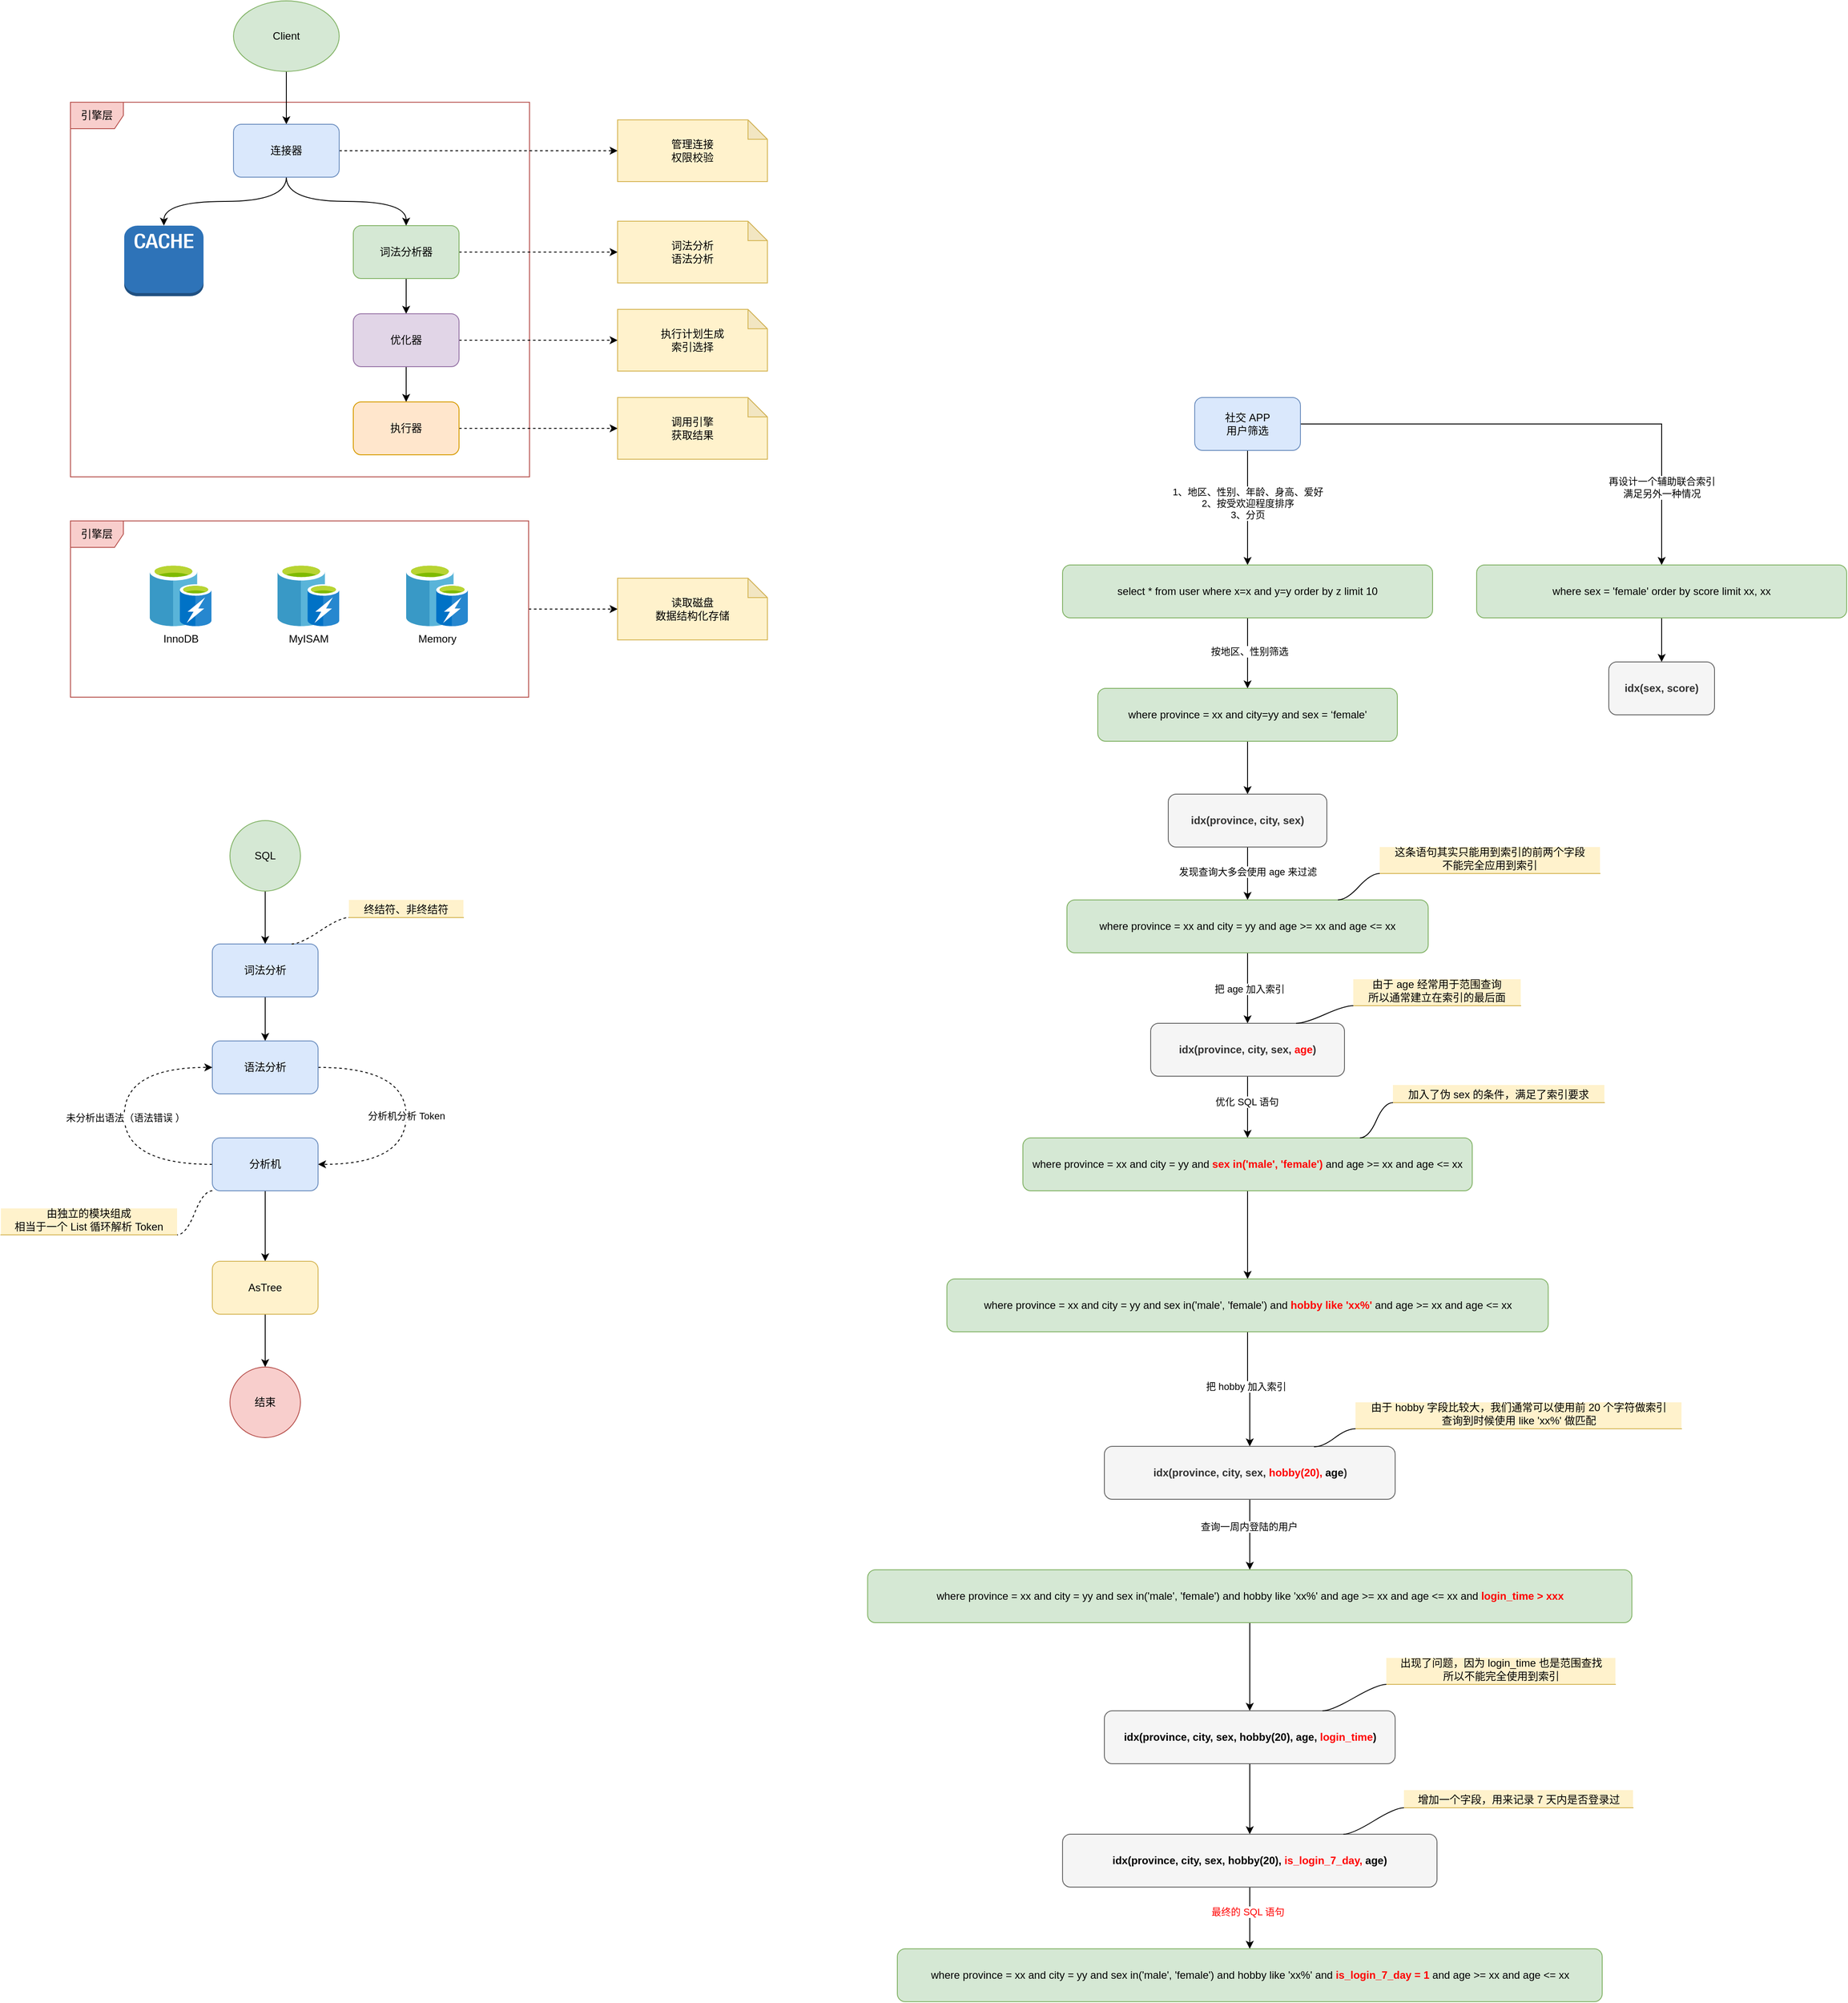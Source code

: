 <mxfile version="18.0.6" type="github">
  <diagram id="MTFICx_JF3s-7LjDrI5j" name="Page-1">
    <mxGraphModel dx="1318" dy="820" grid="1" gridSize="10" guides="1" tooltips="1" connect="1" arrows="1" fold="1" page="1" pageScale="1" pageWidth="827" pageHeight="1169" math="0" shadow="0">
      <root>
        <mxCell id="0" />
        <mxCell id="1" parent="0" />
        <mxCell id="ztKS8xKdU01Fj72BsQWo-20" value="引擎层" style="shape=umlFrame;whiteSpace=wrap;html=1;fillColor=#f8cecc;strokeColor=#b85450;swimlaneFillColor=default;" parent="1" vertex="1">
          <mxGeometry x="169" y="185" width="521" height="425" as="geometry" />
        </mxCell>
        <mxCell id="ztKS8xKdU01Fj72BsQWo-30" value="" style="edgeStyle=orthogonalEdgeStyle;curved=1;rounded=0;orthogonalLoop=1;jettySize=auto;html=1;dashed=1;" parent="1" source="ztKS8xKdU01Fj72BsQWo-19" target="ztKS8xKdU01Fj72BsQWo-29" edge="1">
          <mxGeometry relative="1" as="geometry" />
        </mxCell>
        <mxCell id="ztKS8xKdU01Fj72BsQWo-19" value="引擎层" style="shape=umlFrame;whiteSpace=wrap;html=1;fillColor=#f8cecc;strokeColor=#b85450;swimlaneFillColor=default;" parent="1" vertex="1">
          <mxGeometry x="169" y="660" width="520" height="200" as="geometry" />
        </mxCell>
        <mxCell id="ztKS8xKdU01Fj72BsQWo-11" style="edgeStyle=orthogonalEdgeStyle;curved=1;rounded=0;orthogonalLoop=1;jettySize=auto;html=1;exitX=0.5;exitY=1;exitDx=0;exitDy=0;entryX=0.5;entryY=0;entryDx=0;entryDy=0;" parent="1" source="ztKS8xKdU01Fj72BsQWo-1" target="ztKS8xKdU01Fj72BsQWo-10" edge="1">
          <mxGeometry relative="1" as="geometry" />
        </mxCell>
        <mxCell id="ztKS8xKdU01Fj72BsQWo-1" value="Client" style="ellipse;whiteSpace=wrap;html=1;fillColor=#d5e8d4;strokeColor=#82b366;" parent="1" vertex="1">
          <mxGeometry x="354" y="70" width="120" height="80" as="geometry" />
        </mxCell>
        <mxCell id="ztKS8xKdU01Fj72BsQWo-2" value="" style="outlineConnect=0;dashed=0;verticalLabelPosition=bottom;verticalAlign=top;align=center;html=1;shape=mxgraph.aws3.cache_node;fillColor=#2E73B8;gradientColor=none;" parent="1" vertex="1">
          <mxGeometry x="230" y="325" width="90" height="80" as="geometry" />
        </mxCell>
        <mxCell id="ztKS8xKdU01Fj72BsQWo-8" style="edgeStyle=orthogonalEdgeStyle;curved=1;rounded=0;orthogonalLoop=1;jettySize=auto;html=1;exitX=0.5;exitY=1;exitDx=0;exitDy=0;" parent="1" source="ztKS8xKdU01Fj72BsQWo-4" target="ztKS8xKdU01Fj72BsQWo-5" edge="1">
          <mxGeometry relative="1" as="geometry" />
        </mxCell>
        <mxCell id="ztKS8xKdU01Fj72BsQWo-24" style="edgeStyle=orthogonalEdgeStyle;curved=1;rounded=0;orthogonalLoop=1;jettySize=auto;html=1;exitX=1;exitY=0.5;exitDx=0;exitDy=0;dashed=1;" parent="1" source="ztKS8xKdU01Fj72BsQWo-4" target="ztKS8xKdU01Fj72BsQWo-23" edge="1">
          <mxGeometry relative="1" as="geometry" />
        </mxCell>
        <mxCell id="ztKS8xKdU01Fj72BsQWo-4" value="词法分析器" style="rounded=1;whiteSpace=wrap;html=1;fillColor=#d5e8d4;strokeColor=#82b366;" parent="1" vertex="1">
          <mxGeometry x="490" y="325" width="120" height="60" as="geometry" />
        </mxCell>
        <mxCell id="ztKS8xKdU01Fj72BsQWo-9" style="edgeStyle=orthogonalEdgeStyle;curved=1;rounded=0;orthogonalLoop=1;jettySize=auto;html=1;exitX=0.5;exitY=1;exitDx=0;exitDy=0;" parent="1" source="ztKS8xKdU01Fj72BsQWo-5" target="ztKS8xKdU01Fj72BsQWo-6" edge="1">
          <mxGeometry relative="1" as="geometry" />
        </mxCell>
        <mxCell id="ztKS8xKdU01Fj72BsQWo-26" style="edgeStyle=orthogonalEdgeStyle;curved=1;rounded=0;orthogonalLoop=1;jettySize=auto;html=1;exitX=1;exitY=0.5;exitDx=0;exitDy=0;dashed=1;" parent="1" source="ztKS8xKdU01Fj72BsQWo-5" target="ztKS8xKdU01Fj72BsQWo-25" edge="1">
          <mxGeometry relative="1" as="geometry" />
        </mxCell>
        <mxCell id="ztKS8xKdU01Fj72BsQWo-5" value="优化器" style="rounded=1;whiteSpace=wrap;html=1;fillColor=#e1d5e7;strokeColor=#9673a6;" parent="1" vertex="1">
          <mxGeometry x="490" y="425" width="120" height="60" as="geometry" />
        </mxCell>
        <mxCell id="ztKS8xKdU01Fj72BsQWo-28" style="edgeStyle=orthogonalEdgeStyle;curved=1;rounded=0;orthogonalLoop=1;jettySize=auto;html=1;exitX=1;exitY=0.5;exitDx=0;exitDy=0;entryX=0;entryY=0.5;entryDx=0;entryDy=0;entryPerimeter=0;dashed=1;" parent="1" source="ztKS8xKdU01Fj72BsQWo-6" target="ztKS8xKdU01Fj72BsQWo-27" edge="1">
          <mxGeometry relative="1" as="geometry" />
        </mxCell>
        <mxCell id="ztKS8xKdU01Fj72BsQWo-6" value="执行器" style="rounded=1;whiteSpace=wrap;html=1;fillColor=#ffe6cc;strokeColor=#d79b00;" parent="1" vertex="1">
          <mxGeometry x="490" y="525" width="120" height="60" as="geometry" />
        </mxCell>
        <mxCell id="ztKS8xKdU01Fj72BsQWo-12" style="edgeStyle=orthogonalEdgeStyle;curved=1;rounded=0;orthogonalLoop=1;jettySize=auto;html=1;exitX=0.5;exitY=1;exitDx=0;exitDy=0;" parent="1" source="ztKS8xKdU01Fj72BsQWo-10" target="ztKS8xKdU01Fj72BsQWo-2" edge="1">
          <mxGeometry relative="1" as="geometry" />
        </mxCell>
        <mxCell id="ztKS8xKdU01Fj72BsQWo-13" style="edgeStyle=orthogonalEdgeStyle;curved=1;rounded=0;orthogonalLoop=1;jettySize=auto;html=1;exitX=0.5;exitY=1;exitDx=0;exitDy=0;" parent="1" source="ztKS8xKdU01Fj72BsQWo-10" target="ztKS8xKdU01Fj72BsQWo-4" edge="1">
          <mxGeometry relative="1" as="geometry" />
        </mxCell>
        <mxCell id="ztKS8xKdU01Fj72BsQWo-22" style="edgeStyle=orthogonalEdgeStyle;curved=1;rounded=0;orthogonalLoop=1;jettySize=auto;html=1;exitX=1;exitY=0.5;exitDx=0;exitDy=0;entryX=0;entryY=0.5;entryDx=0;entryDy=0;entryPerimeter=0;dashed=1;" parent="1" source="ztKS8xKdU01Fj72BsQWo-10" target="ztKS8xKdU01Fj72BsQWo-21" edge="1">
          <mxGeometry relative="1" as="geometry" />
        </mxCell>
        <mxCell id="ztKS8xKdU01Fj72BsQWo-10" value="连接器" style="rounded=1;whiteSpace=wrap;html=1;fillColor=#dae8fc;strokeColor=#6c8ebf;" parent="1" vertex="1">
          <mxGeometry x="354" y="210" width="120" height="60" as="geometry" />
        </mxCell>
        <mxCell id="ztKS8xKdU01Fj72BsQWo-14" value="InnoDB" style="sketch=0;aspect=fixed;html=1;points=[];align=center;image;fontSize=12;image=img/lib/mscae/Cache_including_Redis.svg;" parent="1" vertex="1">
          <mxGeometry x="259" y="710" width="70" height="70" as="geometry" />
        </mxCell>
        <mxCell id="ztKS8xKdU01Fj72BsQWo-15" value="MyISAM" style="sketch=0;aspect=fixed;html=1;points=[];align=center;image;fontSize=12;image=img/lib/mscae/Cache_including_Redis.svg;" parent="1" vertex="1">
          <mxGeometry x="404" y="710" width="70" height="70" as="geometry" />
        </mxCell>
        <mxCell id="ztKS8xKdU01Fj72BsQWo-18" value="Memory" style="sketch=0;aspect=fixed;html=1;points=[];align=center;image;fontSize=12;image=img/lib/mscae/Cache_including_Redis.svg;" parent="1" vertex="1">
          <mxGeometry x="550" y="710" width="70" height="70" as="geometry" />
        </mxCell>
        <mxCell id="ztKS8xKdU01Fj72BsQWo-21" value="管理连接&lt;br&gt;权限校验" style="shape=note;whiteSpace=wrap;html=1;backgroundOutline=1;darkOpacity=0.05;fillColor=#fff2cc;strokeColor=#d6b656;size=22;" parent="1" vertex="1">
          <mxGeometry x="790" y="205" width="170" height="70" as="geometry" />
        </mxCell>
        <mxCell id="ztKS8xKdU01Fj72BsQWo-23" value="词法分析&lt;br&gt;语法分析" style="shape=note;whiteSpace=wrap;html=1;backgroundOutline=1;darkOpacity=0.05;fillColor=#fff2cc;strokeColor=#d6b656;size=22;" parent="1" vertex="1">
          <mxGeometry x="790" y="320" width="170" height="70" as="geometry" />
        </mxCell>
        <mxCell id="ztKS8xKdU01Fj72BsQWo-25" value="执行计划生成&lt;br&gt;索引选择" style="shape=note;whiteSpace=wrap;html=1;backgroundOutline=1;darkOpacity=0.05;fillColor=#fff2cc;strokeColor=#d6b656;size=22;" parent="1" vertex="1">
          <mxGeometry x="790" y="420" width="170" height="70" as="geometry" />
        </mxCell>
        <mxCell id="ztKS8xKdU01Fj72BsQWo-27" value="调用引擎&lt;br&gt;获取结果" style="shape=note;whiteSpace=wrap;html=1;backgroundOutline=1;darkOpacity=0.05;fillColor=#fff2cc;strokeColor=#d6b656;size=22;" parent="1" vertex="1">
          <mxGeometry x="790" y="520" width="170" height="70" as="geometry" />
        </mxCell>
        <mxCell id="ztKS8xKdU01Fj72BsQWo-29" value="读取磁盘&lt;br&gt;数据结构化存储" style="shape=note;whiteSpace=wrap;html=1;backgroundOutline=1;darkOpacity=0.05;fillColor=#fff2cc;strokeColor=#d6b656;size=22;" parent="1" vertex="1">
          <mxGeometry x="790" y="725" width="170" height="70" as="geometry" />
        </mxCell>
        <mxCell id="ztKS8xKdU01Fj72BsQWo-33" style="edgeStyle=orthogonalEdgeStyle;curved=1;rounded=0;orthogonalLoop=1;jettySize=auto;html=1;exitX=0.5;exitY=1;exitDx=0;exitDy=0;entryX=0.5;entryY=0;entryDx=0;entryDy=0;" parent="1" source="ztKS8xKdU01Fj72BsQWo-31" target="ztKS8xKdU01Fj72BsQWo-32" edge="1">
          <mxGeometry relative="1" as="geometry" />
        </mxCell>
        <mxCell id="ztKS8xKdU01Fj72BsQWo-31" value="SQL" style="ellipse;whiteSpace=wrap;html=1;aspect=fixed;fillColor=#d5e8d4;strokeColor=#82b366;" parent="1" vertex="1">
          <mxGeometry x="350" y="1000" width="80" height="80" as="geometry" />
        </mxCell>
        <mxCell id="ztKS8xKdU01Fj72BsQWo-35" value="" style="edgeStyle=orthogonalEdgeStyle;curved=1;rounded=0;orthogonalLoop=1;jettySize=auto;html=1;" parent="1" source="ztKS8xKdU01Fj72BsQWo-32" target="ztKS8xKdU01Fj72BsQWo-34" edge="1">
          <mxGeometry relative="1" as="geometry" />
        </mxCell>
        <mxCell id="ztKS8xKdU01Fj72BsQWo-32" value="词法分析" style="rounded=1;whiteSpace=wrap;html=1;fillColor=#dae8fc;strokeColor=#6c8ebf;" parent="1" vertex="1">
          <mxGeometry x="330" y="1140" width="120" height="60" as="geometry" />
        </mxCell>
        <mxCell id="ztKS8xKdU01Fj72BsQWo-42" style="edgeStyle=orthogonalEdgeStyle;curved=1;rounded=0;orthogonalLoop=1;jettySize=auto;html=1;exitX=1;exitY=0.5;exitDx=0;exitDy=0;entryX=1;entryY=0.5;entryDx=0;entryDy=0;dashed=1;" parent="1" source="ztKS8xKdU01Fj72BsQWo-34" target="ztKS8xKdU01Fj72BsQWo-36" edge="1">
          <mxGeometry relative="1" as="geometry">
            <Array as="points">
              <mxPoint x="550" y="1280" />
              <mxPoint x="550" y="1390" />
            </Array>
          </mxGeometry>
        </mxCell>
        <mxCell id="ztKS8xKdU01Fj72BsQWo-43" value="分析机分析 Token" style="edgeLabel;html=1;align=center;verticalAlign=middle;resizable=0;points=[];" parent="ztKS8xKdU01Fj72BsQWo-42" vertex="1" connectable="0">
          <mxGeometry x="-0.009" relative="1" as="geometry">
            <mxPoint y="1" as="offset" />
          </mxGeometry>
        </mxCell>
        <mxCell id="ztKS8xKdU01Fj72BsQWo-34" value="语法分析" style="whiteSpace=wrap;html=1;rounded=1;fillColor=#dae8fc;strokeColor=#6c8ebf;" parent="1" vertex="1">
          <mxGeometry x="330" y="1250" width="120" height="60" as="geometry" />
        </mxCell>
        <mxCell id="ztKS8xKdU01Fj72BsQWo-39" value="" style="edgeStyle=orthogonalEdgeStyle;curved=1;rounded=0;orthogonalLoop=1;jettySize=auto;html=1;" parent="1" source="ztKS8xKdU01Fj72BsQWo-36" target="ztKS8xKdU01Fj72BsQWo-38" edge="1">
          <mxGeometry relative="1" as="geometry" />
        </mxCell>
        <mxCell id="ztKS8xKdU01Fj72BsQWo-44" style="edgeStyle=orthogonalEdgeStyle;curved=1;rounded=0;orthogonalLoop=1;jettySize=auto;html=1;exitX=0;exitY=0.5;exitDx=0;exitDy=0;entryX=0;entryY=0.5;entryDx=0;entryDy=0;dashed=1;" parent="1" source="ztKS8xKdU01Fj72BsQWo-36" target="ztKS8xKdU01Fj72BsQWo-34" edge="1">
          <mxGeometry relative="1" as="geometry">
            <Array as="points">
              <mxPoint x="230" y="1390" />
              <mxPoint x="230" y="1280" />
            </Array>
          </mxGeometry>
        </mxCell>
        <mxCell id="ztKS8xKdU01Fj72BsQWo-45" value="未分析出语法（语法错误 ）" style="edgeLabel;html=1;align=center;verticalAlign=middle;resizable=0;points=[];" parent="ztKS8xKdU01Fj72BsQWo-44" vertex="1" connectable="0">
          <mxGeometry x="-0.003" y="-1" relative="1" as="geometry">
            <mxPoint y="1" as="offset" />
          </mxGeometry>
        </mxCell>
        <mxCell id="ztKS8xKdU01Fj72BsQWo-36" value="分析机" style="whiteSpace=wrap;html=1;rounded=1;fillColor=#dae8fc;strokeColor=#6c8ebf;" parent="1" vertex="1">
          <mxGeometry x="330" y="1360" width="120" height="60" as="geometry" />
        </mxCell>
        <mxCell id="ztKS8xKdU01Fj72BsQWo-41" style="edgeStyle=orthogonalEdgeStyle;curved=1;rounded=0;orthogonalLoop=1;jettySize=auto;html=1;exitX=0.5;exitY=1;exitDx=0;exitDy=0;" parent="1" source="ztKS8xKdU01Fj72BsQWo-38" target="ztKS8xKdU01Fj72BsQWo-40" edge="1">
          <mxGeometry relative="1" as="geometry" />
        </mxCell>
        <mxCell id="ztKS8xKdU01Fj72BsQWo-38" value="AsTree" style="whiteSpace=wrap;html=1;rounded=1;fillColor=#fff2cc;strokeColor=#d6b656;" parent="1" vertex="1">
          <mxGeometry x="330" y="1500" width="120" height="60" as="geometry" />
        </mxCell>
        <mxCell id="ztKS8xKdU01Fj72BsQWo-40" value="结束" style="ellipse;whiteSpace=wrap;html=1;aspect=fixed;fillColor=#f8cecc;strokeColor=#b85450;" parent="1" vertex="1">
          <mxGeometry x="350" y="1620" width="80" height="80" as="geometry" />
        </mxCell>
        <mxCell id="ztKS8xKdU01Fj72BsQWo-46" value="终结符、非终结符" style="whiteSpace=wrap;html=1;shape=partialRectangle;top=0;left=0;bottom=1;right=0;points=[[0,1],[1,1]];fillColor=#fff2cc;align=center;verticalAlign=bottom;routingCenterY=0.5;snapToPoint=1;recursiveResize=0;autosize=1;treeFolding=1;treeMoving=1;newEdgeStyle={&quot;edgeStyle&quot;:&quot;entityRelationEdgeStyle&quot;,&quot;startArrow&quot;:&quot;none&quot;,&quot;endArrow&quot;:&quot;none&quot;,&quot;segment&quot;:10,&quot;curved&quot;:1};strokeColor=#d6b656;" parent="1" vertex="1">
          <mxGeometry x="485" y="1090" width="130" height="20" as="geometry" />
        </mxCell>
        <mxCell id="ztKS8xKdU01Fj72BsQWo-47" value="" style="edgeStyle=entityRelationEdgeStyle;startArrow=none;endArrow=none;segment=10;curved=1;rounded=0;fontColor=#000000;dashed=1;exitX=0.75;exitY=0;exitDx=0;exitDy=0;" parent="1" source="ztKS8xKdU01Fj72BsQWo-32" target="ztKS8xKdU01Fj72BsQWo-46" edge="1">
          <mxGeometry relative="1" as="geometry">
            <mxPoint x="540" y="1180" as="sourcePoint" />
          </mxGeometry>
        </mxCell>
        <mxCell id="ztKS8xKdU01Fj72BsQWo-48" value="由独立的模块组成&lt;br&gt;相当于一个 List 循环解析 Token" style="whiteSpace=wrap;html=1;shape=partialRectangle;top=0;left=0;bottom=1;right=0;points=[[0,1],[1,1]];fillColor=#fff2cc;align=center;verticalAlign=bottom;routingCenterY=0.5;snapToPoint=1;recursiveResize=0;autosize=1;treeFolding=1;treeMoving=1;newEdgeStyle={&quot;edgeStyle&quot;:&quot;entityRelationEdgeStyle&quot;,&quot;startArrow&quot;:&quot;none&quot;,&quot;endArrow&quot;:&quot;none&quot;,&quot;segment&quot;:10,&quot;curved&quot;:1};strokeColor=#d6b656;" parent="1" vertex="1">
          <mxGeometry x="90" y="1440" width="200" height="30" as="geometry" />
        </mxCell>
        <mxCell id="ztKS8xKdU01Fj72BsQWo-49" value="" style="edgeStyle=entityRelationEdgeStyle;startArrow=none;endArrow=none;segment=10;curved=1;rounded=0;fontColor=#000000;dashed=1;exitX=0;exitY=1;exitDx=0;exitDy=0;" parent="1" source="ztKS8xKdU01Fj72BsQWo-36" target="ztKS8xKdU01Fj72BsQWo-48" edge="1">
          <mxGeometry relative="1" as="geometry">
            <mxPoint x="110" y="1470" as="sourcePoint" />
          </mxGeometry>
        </mxCell>
        <mxCell id="zfDDjMkD-GZpdLnreVfR-3" value="" style="edgeStyle=orthogonalEdgeStyle;rounded=0;orthogonalLoop=1;jettySize=auto;html=1;" edge="1" parent="1" source="zfDDjMkD-GZpdLnreVfR-1" target="zfDDjMkD-GZpdLnreVfR-2">
          <mxGeometry relative="1" as="geometry" />
        </mxCell>
        <mxCell id="zfDDjMkD-GZpdLnreVfR-4" value="1、地区、性别、年龄、身高、爱好&lt;br&gt;2、按受欢迎程度排序&lt;br&gt;3、分页" style="edgeLabel;html=1;align=center;verticalAlign=middle;resizable=0;points=[];" vertex="1" connectable="0" parent="zfDDjMkD-GZpdLnreVfR-3">
          <mxGeometry x="-0.377" y="1" relative="1" as="geometry">
            <mxPoint x="-1" y="19" as="offset" />
          </mxGeometry>
        </mxCell>
        <mxCell id="zfDDjMkD-GZpdLnreVfR-9" style="edgeStyle=orthogonalEdgeStyle;rounded=0;orthogonalLoop=1;jettySize=auto;html=1;exitX=1;exitY=0.5;exitDx=0;exitDy=0;entryX=0.5;entryY=0;entryDx=0;entryDy=0;" edge="1" parent="1" source="zfDDjMkD-GZpdLnreVfR-1" target="zfDDjMkD-GZpdLnreVfR-8">
          <mxGeometry relative="1" as="geometry" />
        </mxCell>
        <mxCell id="zfDDjMkD-GZpdLnreVfR-10" value="再设计一个辅助联合索引&lt;br&gt;满足另外一种情况" style="edgeLabel;html=1;align=center;verticalAlign=middle;resizable=0;points=[];" vertex="1" connectable="0" parent="zfDDjMkD-GZpdLnreVfR-9">
          <mxGeometry x="0.691" relative="1" as="geometry">
            <mxPoint as="offset" />
          </mxGeometry>
        </mxCell>
        <mxCell id="zfDDjMkD-GZpdLnreVfR-1" value="社交 APP&lt;br&gt;用户筛选" style="rounded=1;whiteSpace=wrap;html=1;fillColor=#dae8fc;strokeColor=#6c8ebf;" vertex="1" parent="1">
          <mxGeometry x="1445" y="520" width="120" height="60" as="geometry" />
        </mxCell>
        <mxCell id="zfDDjMkD-GZpdLnreVfR-6" value="" style="edgeStyle=orthogonalEdgeStyle;rounded=0;orthogonalLoop=1;jettySize=auto;html=1;" edge="1" parent="1" source="zfDDjMkD-GZpdLnreVfR-2" target="zfDDjMkD-GZpdLnreVfR-5">
          <mxGeometry relative="1" as="geometry" />
        </mxCell>
        <mxCell id="zfDDjMkD-GZpdLnreVfR-7" value="按地区、性别筛选" style="edgeLabel;html=1;align=center;verticalAlign=middle;resizable=0;points=[];" vertex="1" connectable="0" parent="zfDDjMkD-GZpdLnreVfR-6">
          <mxGeometry x="-0.05" y="2" relative="1" as="geometry">
            <mxPoint as="offset" />
          </mxGeometry>
        </mxCell>
        <mxCell id="zfDDjMkD-GZpdLnreVfR-2" value="select * from user where x=x and y=y order by z limit 10" style="whiteSpace=wrap;html=1;rounded=1;fillColor=#d5e8d4;strokeColor=#82b366;" vertex="1" parent="1">
          <mxGeometry x="1295" y="710" width="420" height="60" as="geometry" />
        </mxCell>
        <mxCell id="zfDDjMkD-GZpdLnreVfR-14" value="" style="edgeStyle=orthogonalEdgeStyle;rounded=0;orthogonalLoop=1;jettySize=auto;html=1;" edge="1" parent="1" source="zfDDjMkD-GZpdLnreVfR-5" target="zfDDjMkD-GZpdLnreVfR-13">
          <mxGeometry relative="1" as="geometry" />
        </mxCell>
        <mxCell id="zfDDjMkD-GZpdLnreVfR-5" value="where province = xx and city=yy and sex = ‘female&#39;" style="whiteSpace=wrap;html=1;rounded=1;fillColor=#d5e8d4;strokeColor=#82b366;" vertex="1" parent="1">
          <mxGeometry x="1335" y="850" width="340" height="60" as="geometry" />
        </mxCell>
        <mxCell id="zfDDjMkD-GZpdLnreVfR-12" value="" style="edgeStyle=orthogonalEdgeStyle;rounded=0;orthogonalLoop=1;jettySize=auto;html=1;" edge="1" parent="1" source="zfDDjMkD-GZpdLnreVfR-8" target="zfDDjMkD-GZpdLnreVfR-11">
          <mxGeometry relative="1" as="geometry" />
        </mxCell>
        <mxCell id="zfDDjMkD-GZpdLnreVfR-8" value="where sex = &#39;female&#39; order by score limit xx, xx" style="whiteSpace=wrap;html=1;rounded=1;fillColor=#d5e8d4;strokeColor=#82b366;" vertex="1" parent="1">
          <mxGeometry x="1765" y="710" width="420" height="60" as="geometry" />
        </mxCell>
        <mxCell id="zfDDjMkD-GZpdLnreVfR-11" value="idx(sex, score)" style="whiteSpace=wrap;html=1;rounded=1;fillColor=#f5f5f5;strokeColor=#666666;fontStyle=1;fontColor=#333333;" vertex="1" parent="1">
          <mxGeometry x="1915" y="820" width="120" height="60" as="geometry" />
        </mxCell>
        <mxCell id="zfDDjMkD-GZpdLnreVfR-16" value="" style="edgeStyle=orthogonalEdgeStyle;rounded=0;orthogonalLoop=1;jettySize=auto;html=1;" edge="1" parent="1" source="zfDDjMkD-GZpdLnreVfR-13" target="zfDDjMkD-GZpdLnreVfR-15">
          <mxGeometry relative="1" as="geometry" />
        </mxCell>
        <mxCell id="zfDDjMkD-GZpdLnreVfR-27" value="发现查询大多会使用 age 来过滤" style="edgeLabel;html=1;align=center;verticalAlign=middle;resizable=0;points=[];fontColor=#000000;" vertex="1" connectable="0" parent="zfDDjMkD-GZpdLnreVfR-16">
          <mxGeometry x="-0.117" relative="1" as="geometry">
            <mxPoint y="1" as="offset" />
          </mxGeometry>
        </mxCell>
        <mxCell id="zfDDjMkD-GZpdLnreVfR-13" value="idx(province, city, sex)" style="whiteSpace=wrap;html=1;rounded=1;fillColor=#f5f5f5;strokeColor=#666666;fontStyle=1;fontColor=#333333;" vertex="1" parent="1">
          <mxGeometry x="1415" y="970" width="180" height="60" as="geometry" />
        </mxCell>
        <mxCell id="zfDDjMkD-GZpdLnreVfR-18" value="" style="edgeStyle=orthogonalEdgeStyle;rounded=0;orthogonalLoop=1;jettySize=auto;html=1;" edge="1" parent="1" source="zfDDjMkD-GZpdLnreVfR-15" target="zfDDjMkD-GZpdLnreVfR-17">
          <mxGeometry relative="1" as="geometry" />
        </mxCell>
        <mxCell id="zfDDjMkD-GZpdLnreVfR-19" value="把 age 加入索引" style="edgeLabel;html=1;align=center;verticalAlign=middle;resizable=0;points=[];" vertex="1" connectable="0" parent="zfDDjMkD-GZpdLnreVfR-18">
          <mxGeometry x="0.014" y="2" relative="1" as="geometry">
            <mxPoint as="offset" />
          </mxGeometry>
        </mxCell>
        <mxCell id="zfDDjMkD-GZpdLnreVfR-15" value="where province = xx and city = yy and age &amp;gt;= xx and age &amp;lt;= xx" style="whiteSpace=wrap;html=1;rounded=1;fillColor=#d5e8d4;strokeColor=#82b366;" vertex="1" parent="1">
          <mxGeometry x="1300" y="1090" width="410" height="60" as="geometry" />
        </mxCell>
        <mxCell id="zfDDjMkD-GZpdLnreVfR-21" value="" style="edgeStyle=orthogonalEdgeStyle;rounded=0;orthogonalLoop=1;jettySize=auto;html=1;" edge="1" parent="1" source="zfDDjMkD-GZpdLnreVfR-17" target="zfDDjMkD-GZpdLnreVfR-20">
          <mxGeometry relative="1" as="geometry" />
        </mxCell>
        <mxCell id="zfDDjMkD-GZpdLnreVfR-24" value="优化 SQL 语句" style="edgeLabel;html=1;align=center;verticalAlign=middle;resizable=0;points=[];fontColor=#000000;" vertex="1" connectable="0" parent="zfDDjMkD-GZpdLnreVfR-21">
          <mxGeometry x="-0.171" y="-1" relative="1" as="geometry">
            <mxPoint as="offset" />
          </mxGeometry>
        </mxCell>
        <mxCell id="zfDDjMkD-GZpdLnreVfR-17" value="&lt;span style=&quot;font-weight: 700;&quot;&gt;idx(province, city, sex, &lt;font color=&quot;#ff0000&quot;&gt;age&lt;/font&gt;)&lt;/span&gt;" style="whiteSpace=wrap;html=1;fillColor=#f5f5f5;strokeColor=#666666;rounded=1;fontColor=#333333;" vertex="1" parent="1">
          <mxGeometry x="1395" y="1230" width="220" height="60" as="geometry" />
        </mxCell>
        <mxCell id="zfDDjMkD-GZpdLnreVfR-31" value="" style="edgeStyle=orthogonalEdgeStyle;rounded=0;orthogonalLoop=1;jettySize=auto;html=1;fontColor=#000000;exitX=0.5;exitY=1;exitDx=0;exitDy=0;" edge="1" parent="1" source="zfDDjMkD-GZpdLnreVfR-49" target="zfDDjMkD-GZpdLnreVfR-30">
          <mxGeometry relative="1" as="geometry">
            <mxPoint x="1507.5" y="1630" as="sourcePoint" />
          </mxGeometry>
        </mxCell>
        <mxCell id="zfDDjMkD-GZpdLnreVfR-32" value="把 hobby 加入索引" style="edgeLabel;html=1;align=center;verticalAlign=middle;resizable=0;points=[];fontColor=#000000;" vertex="1" connectable="0" parent="zfDDjMkD-GZpdLnreVfR-31">
          <mxGeometry x="-0.062" y="-2" relative="1" as="geometry">
            <mxPoint as="offset" />
          </mxGeometry>
        </mxCell>
        <mxCell id="zfDDjMkD-GZpdLnreVfR-50" value="" style="edgeStyle=orthogonalEdgeStyle;rounded=0;orthogonalLoop=1;jettySize=auto;html=1;fontColor=#FF0000;" edge="1" parent="1" source="zfDDjMkD-GZpdLnreVfR-20" target="zfDDjMkD-GZpdLnreVfR-49">
          <mxGeometry relative="1" as="geometry" />
        </mxCell>
        <mxCell id="zfDDjMkD-GZpdLnreVfR-20" value="where province = xx and city = yy and &lt;font color=&quot;#ff0000&quot;&gt;&lt;b&gt;sex in(&#39;male&#39;, &#39;female&#39;)&lt;/b&gt;&lt;/font&gt; and age &amp;gt;= xx and age &amp;lt;= xx" style="whiteSpace=wrap;html=1;fillColor=#d5e8d4;strokeColor=#82b366;rounded=1;" vertex="1" parent="1">
          <mxGeometry x="1250" y="1360" width="510" height="60" as="geometry" />
        </mxCell>
        <mxCell id="zfDDjMkD-GZpdLnreVfR-22" value="由于 age 经常用于范围查询&lt;br&gt;所以通常建立在索引的最后面" style="whiteSpace=wrap;html=1;shape=partialRectangle;top=0;left=0;bottom=1;right=0;points=[[0,1],[1,1]];fillColor=#fff2cc;align=center;verticalAlign=bottom;routingCenterY=0.5;snapToPoint=1;recursiveResize=0;autosize=1;treeFolding=1;treeMoving=1;newEdgeStyle={&quot;edgeStyle&quot;:&quot;entityRelationEdgeStyle&quot;,&quot;startArrow&quot;:&quot;none&quot;,&quot;endArrow&quot;:&quot;none&quot;,&quot;segment&quot;:10,&quot;curved&quot;:1};strokeColor=#d6b656;" vertex="1" parent="1">
          <mxGeometry x="1625" y="1180" width="190" height="30" as="geometry" />
        </mxCell>
        <mxCell id="zfDDjMkD-GZpdLnreVfR-23" value="" style="edgeStyle=entityRelationEdgeStyle;startArrow=none;endArrow=none;segment=10;curved=1;rounded=0;fontColor=#000000;exitX=0.75;exitY=0;exitDx=0;exitDy=0;" edge="1" target="zfDDjMkD-GZpdLnreVfR-22" parent="1" source="zfDDjMkD-GZpdLnreVfR-17">
          <mxGeometry relative="1" as="geometry">
            <mxPoint x="1735" y="1200" as="sourcePoint" />
          </mxGeometry>
        </mxCell>
        <mxCell id="zfDDjMkD-GZpdLnreVfR-25" value="加入了伪 sex 的条件，满足了索引要求" style="whiteSpace=wrap;html=1;shape=partialRectangle;top=0;left=0;bottom=1;right=0;points=[[0,1],[1,1]];fillColor=#fff2cc;align=center;verticalAlign=bottom;routingCenterY=0.5;snapToPoint=1;recursiveResize=0;autosize=1;treeFolding=1;treeMoving=1;newEdgeStyle={&quot;edgeStyle&quot;:&quot;entityRelationEdgeStyle&quot;,&quot;startArrow&quot;:&quot;none&quot;,&quot;endArrow&quot;:&quot;none&quot;,&quot;segment&quot;:10,&quot;curved&quot;:1};strokeColor=#d6b656;" vertex="1" parent="1">
          <mxGeometry x="1670" y="1300" width="240" height="20" as="geometry" />
        </mxCell>
        <mxCell id="zfDDjMkD-GZpdLnreVfR-26" value="" style="edgeStyle=entityRelationEdgeStyle;startArrow=none;endArrow=none;segment=10;curved=1;rounded=0;fontColor=#000000;exitX=0.75;exitY=0;exitDx=0;exitDy=0;" edge="1" target="zfDDjMkD-GZpdLnreVfR-25" parent="1" source="zfDDjMkD-GZpdLnreVfR-20">
          <mxGeometry relative="1" as="geometry">
            <mxPoint x="1715" y="1320" as="sourcePoint" />
          </mxGeometry>
        </mxCell>
        <mxCell id="zfDDjMkD-GZpdLnreVfR-28" value="这条语句其实只能用到索引的前两个字段&lt;br&gt;不能完全应用到索引" style="whiteSpace=wrap;html=1;shape=partialRectangle;top=0;left=0;bottom=1;right=0;points=[[0,1],[1,1]];fillColor=#fff2cc;align=center;verticalAlign=bottom;routingCenterY=0.5;snapToPoint=1;recursiveResize=0;autosize=1;treeFolding=1;treeMoving=1;newEdgeStyle={&quot;edgeStyle&quot;:&quot;entityRelationEdgeStyle&quot;,&quot;startArrow&quot;:&quot;none&quot;,&quot;endArrow&quot;:&quot;none&quot;,&quot;segment&quot;:10,&quot;curved&quot;:1};strokeColor=#d6b656;" vertex="1" parent="1">
          <mxGeometry x="1655" y="1030" width="250" height="30" as="geometry" />
        </mxCell>
        <mxCell id="zfDDjMkD-GZpdLnreVfR-29" value="" style="edgeStyle=entityRelationEdgeStyle;startArrow=none;endArrow=none;segment=10;curved=1;rounded=0;fontColor=#000000;exitX=0.75;exitY=0;exitDx=0;exitDy=0;" edge="1" target="zfDDjMkD-GZpdLnreVfR-28" parent="1" source="zfDDjMkD-GZpdLnreVfR-15">
          <mxGeometry relative="1" as="geometry">
            <mxPoint x="1705" y="1050" as="sourcePoint" />
          </mxGeometry>
        </mxCell>
        <mxCell id="zfDDjMkD-GZpdLnreVfR-36" value="" style="edgeStyle=orthogonalEdgeStyle;rounded=0;orthogonalLoop=1;jettySize=auto;html=1;fontColor=#000000;" edge="1" parent="1" source="zfDDjMkD-GZpdLnreVfR-30" target="zfDDjMkD-GZpdLnreVfR-35">
          <mxGeometry relative="1" as="geometry" />
        </mxCell>
        <mxCell id="zfDDjMkD-GZpdLnreVfR-37" value="查询一周内登陆的用户&amp;nbsp;" style="edgeLabel;html=1;align=center;verticalAlign=middle;resizable=0;points=[];fontColor=#000000;" vertex="1" connectable="0" parent="zfDDjMkD-GZpdLnreVfR-36">
          <mxGeometry x="-0.237" relative="1" as="geometry">
            <mxPoint as="offset" />
          </mxGeometry>
        </mxCell>
        <mxCell id="zfDDjMkD-GZpdLnreVfR-30" value="&lt;span style=&quot;color: rgb(51, 51, 51); font-weight: 700;&quot;&gt;idx(province, city, sex,&lt;/span&gt;&lt;font color=&quot;#000000&quot;&gt;&lt;span style=&quot;font-weight: 700;&quot;&gt;&amp;nbsp;&lt;/span&gt;&lt;/font&gt;&lt;span style=&quot;color: rgb(255, 0, 0); font-weight: 700;&quot;&gt;hobby(20),&amp;nbsp;&lt;/span&gt;&lt;font color=&quot;#000000&quot;&gt;&lt;font style=&quot;font-weight: 700;&quot;&gt;age&lt;/font&gt;&lt;/font&gt;&lt;span style=&quot;color: rgb(51, 51, 51); font-weight: 700;&quot;&gt;)&lt;/span&gt;" style="whiteSpace=wrap;html=1;fillColor=#f5f5f5;strokeColor=#666666;rounded=1;fontColor=#333333;" vertex="1" parent="1">
          <mxGeometry x="1342.5" y="1710" width="330" height="60" as="geometry" />
        </mxCell>
        <mxCell id="zfDDjMkD-GZpdLnreVfR-33" value="由于 hobby 字段比较大，我们通常可以使用前 20 个字符做索引&lt;br&gt;查询到时候使用 like &#39;xx%&#39; 做匹配" style="whiteSpace=wrap;html=1;shape=partialRectangle;top=0;left=0;bottom=1;right=0;points=[[0,1],[1,1]];fillColor=#fff2cc;align=center;verticalAlign=bottom;routingCenterY=0.5;snapToPoint=1;recursiveResize=0;autosize=1;treeFolding=1;treeMoving=1;newEdgeStyle={&quot;edgeStyle&quot;:&quot;entityRelationEdgeStyle&quot;,&quot;startArrow&quot;:&quot;none&quot;,&quot;endArrow&quot;:&quot;none&quot;,&quot;segment&quot;:10,&quot;curved&quot;:1};strokeColor=#d6b656;" vertex="1" parent="1">
          <mxGeometry x="1627.5" y="1660" width="370" height="30" as="geometry" />
        </mxCell>
        <mxCell id="zfDDjMkD-GZpdLnreVfR-34" value="" style="edgeStyle=entityRelationEdgeStyle;startArrow=none;endArrow=none;segment=10;curved=1;rounded=0;fontColor=#000000;exitX=0.721;exitY=0.008;exitDx=0;exitDy=0;exitPerimeter=0;" edge="1" target="zfDDjMkD-GZpdLnreVfR-33" parent="1" source="zfDDjMkD-GZpdLnreVfR-30">
          <mxGeometry relative="1" as="geometry">
            <mxPoint x="1647.5" y="1700" as="sourcePoint" />
          </mxGeometry>
        </mxCell>
        <mxCell id="zfDDjMkD-GZpdLnreVfR-39" style="edgeStyle=orthogonalEdgeStyle;rounded=0;orthogonalLoop=1;jettySize=auto;html=1;exitX=0.5;exitY=1;exitDx=0;exitDy=0;fontColor=#000000;" edge="1" parent="1" source="zfDDjMkD-GZpdLnreVfR-35" target="zfDDjMkD-GZpdLnreVfR-38">
          <mxGeometry relative="1" as="geometry" />
        </mxCell>
        <mxCell id="zfDDjMkD-GZpdLnreVfR-35" value="&lt;font color=&quot;#000000&quot;&gt;where province = xx and city = yy and&amp;nbsp;sex in(&#39;male&#39;, &#39;female&#39;)&amp;nbsp;and hobby like &#39;xx%&#39; and age &amp;gt;= xx and age &amp;lt;= xx and &lt;/font&gt;&lt;b style=&quot;&quot;&gt;&lt;font color=&quot;#ff0000&quot;&gt;login_time &amp;gt; xxx&lt;/font&gt;&lt;/b&gt;" style="whiteSpace=wrap;html=1;fillColor=#d5e8d4;strokeColor=#82b366;rounded=1;" vertex="1" parent="1">
          <mxGeometry x="1073.75" y="1850" width="867.5" height="60" as="geometry" />
        </mxCell>
        <mxCell id="zfDDjMkD-GZpdLnreVfR-43" value="" style="edgeStyle=orthogonalEdgeStyle;rounded=0;orthogonalLoop=1;jettySize=auto;html=1;fontColor=#FF0000;" edge="1" parent="1" source="zfDDjMkD-GZpdLnreVfR-38" target="zfDDjMkD-GZpdLnreVfR-42">
          <mxGeometry relative="1" as="geometry" />
        </mxCell>
        <mxCell id="zfDDjMkD-GZpdLnreVfR-38" value="&lt;span style=&quot;color: rgb(0, 0, 0); font-weight: 700;&quot;&gt;idx(province, city, sex,&lt;/span&gt;&lt;span style=&quot;color: rgb(0, 0, 0); font-weight: 700;&quot;&gt;&amp;nbsp;&lt;/span&gt;&lt;span style=&quot;color: rgb(0, 0, 0); font-weight: 700;&quot;&gt;hobby(20),&amp;nbsp;&lt;/span&gt;&lt;font style=&quot;font-weight: 700;&quot;&gt;&lt;font color=&quot;#000000&quot;&gt;age, &lt;/font&gt;&lt;font color=&quot;#ff0000&quot;&gt;login_time&lt;/font&gt;&lt;/font&gt;&lt;span style=&quot;color: rgb(0, 0, 0); font-weight: 700;&quot;&gt;)&lt;/span&gt;" style="whiteSpace=wrap;html=1;fillColor=#f5f5f5;strokeColor=#666666;rounded=1;fontColor=#333333;" vertex="1" parent="1">
          <mxGeometry x="1342.5" y="2010" width="330" height="60" as="geometry" />
        </mxCell>
        <mxCell id="zfDDjMkD-GZpdLnreVfR-40" value="出现了问题，因为 login_time 也是范围查找&lt;br&gt;所以不能完全使用到索引" style="whiteSpace=wrap;html=1;shape=partialRectangle;top=0;left=0;bottom=1;right=0;points=[[0,1],[1,1]];fillColor=#fff2cc;align=center;verticalAlign=bottom;routingCenterY=0.5;snapToPoint=1;recursiveResize=0;autosize=1;treeFolding=1;treeMoving=1;newEdgeStyle={&quot;edgeStyle&quot;:&quot;entityRelationEdgeStyle&quot;,&quot;startArrow&quot;:&quot;none&quot;,&quot;endArrow&quot;:&quot;none&quot;,&quot;segment&quot;:10,&quot;curved&quot;:1};strokeColor=#d6b656;" vertex="1" parent="1">
          <mxGeometry x="1662.5" y="1950" width="260" height="30" as="geometry" />
        </mxCell>
        <mxCell id="zfDDjMkD-GZpdLnreVfR-41" value="" style="edgeStyle=entityRelationEdgeStyle;startArrow=none;endArrow=none;segment=10;curved=1;rounded=0;fontColor=#000000;exitX=0.75;exitY=0;exitDx=0;exitDy=0;" edge="1" target="zfDDjMkD-GZpdLnreVfR-40" parent="1" source="zfDDjMkD-GZpdLnreVfR-38">
          <mxGeometry relative="1" as="geometry">
            <mxPoint x="1722.5" y="1980" as="sourcePoint" />
          </mxGeometry>
        </mxCell>
        <mxCell id="zfDDjMkD-GZpdLnreVfR-47" value="" style="edgeStyle=orthogonalEdgeStyle;rounded=0;orthogonalLoop=1;jettySize=auto;html=1;fontColor=#FF0000;" edge="1" parent="1" source="zfDDjMkD-GZpdLnreVfR-42" target="zfDDjMkD-GZpdLnreVfR-46">
          <mxGeometry relative="1" as="geometry" />
        </mxCell>
        <mxCell id="zfDDjMkD-GZpdLnreVfR-48" value="最终的 SQL 语句" style="edgeLabel;html=1;align=center;verticalAlign=middle;resizable=0;points=[];fontColor=#FF0000;" vertex="1" connectable="0" parent="zfDDjMkD-GZpdLnreVfR-47">
          <mxGeometry x="-0.194" y="-3" relative="1" as="geometry">
            <mxPoint as="offset" />
          </mxGeometry>
        </mxCell>
        <mxCell id="zfDDjMkD-GZpdLnreVfR-42" value="&lt;span style=&quot;color: rgb(0, 0, 0); font-weight: 700;&quot;&gt;idx(province, city, sex,&lt;/span&gt;&lt;span style=&quot;color: rgb(0, 0, 0); font-weight: 700;&quot;&gt;&amp;nbsp;&lt;/span&gt;&lt;span style=&quot;color: rgb(0, 0, 0); font-weight: 700;&quot;&gt;hobby(20),&amp;nbsp;&lt;/span&gt;&lt;span style=&quot;color: rgb(255, 0, 0); font-weight: 700;&quot;&gt;is_login_7_day,&amp;nbsp;&lt;/span&gt;&lt;font style=&quot;font-weight: 700;&quot;&gt;&lt;font color=&quot;#000000&quot;&gt;age&lt;/font&gt;&lt;/font&gt;&lt;span style=&quot;color: rgb(0, 0, 0); font-weight: 700;&quot;&gt;)&lt;/span&gt;" style="whiteSpace=wrap;html=1;fillColor=#f5f5f5;strokeColor=#666666;fontColor=#333333;rounded=1;" vertex="1" parent="1">
          <mxGeometry x="1295" y="2150" width="425" height="60" as="geometry" />
        </mxCell>
        <mxCell id="zfDDjMkD-GZpdLnreVfR-44" value="增加一个字段，用来记录 7 天内是否登录过" style="whiteSpace=wrap;html=1;shape=partialRectangle;top=0;left=0;bottom=1;right=0;points=[[0,1],[1,1]];fillColor=#fff2cc;align=center;verticalAlign=bottom;routingCenterY=0.5;snapToPoint=1;recursiveResize=0;autosize=1;treeFolding=1;treeMoving=1;newEdgeStyle={&quot;edgeStyle&quot;:&quot;entityRelationEdgeStyle&quot;,&quot;startArrow&quot;:&quot;none&quot;,&quot;endArrow&quot;:&quot;none&quot;,&quot;segment&quot;:10,&quot;curved&quot;:1};strokeColor=#d6b656;" vertex="1" parent="1">
          <mxGeometry x="1682.5" y="2100" width="260" height="20" as="geometry" />
        </mxCell>
        <mxCell id="zfDDjMkD-GZpdLnreVfR-45" value="" style="edgeStyle=entityRelationEdgeStyle;startArrow=none;endArrow=none;segment=10;curved=1;rounded=0;fontColor=#000000;exitX=0.75;exitY=0;exitDx=0;exitDy=0;" edge="1" target="zfDDjMkD-GZpdLnreVfR-44" parent="1" source="zfDDjMkD-GZpdLnreVfR-42">
          <mxGeometry relative="1" as="geometry">
            <mxPoint x="1732.5" y="2120" as="sourcePoint" />
          </mxGeometry>
        </mxCell>
        <mxCell id="zfDDjMkD-GZpdLnreVfR-46" value="&lt;font style=&quot;color: rgb(0, 0, 0);&quot; color=&quot;#000000&quot;&gt;where province = xx and city = yy and&amp;nbsp;sex in(&#39;male&#39;, &#39;female&#39;)&amp;nbsp;&lt;/font&gt;and hobby like &#39;xx%&#39;&amp;nbsp;&lt;font style=&quot;&quot;&gt;and &lt;b style=&quot;&quot;&gt;&lt;font color=&quot;#ff0000&quot;&gt;is_login_7_day = 1&lt;/font&gt;&lt;/b&gt; and age &amp;gt;= xx and age &amp;lt;= xx&lt;/font&gt;" style="whiteSpace=wrap;html=1;fillColor=#d5e8d4;strokeColor=#82b366;rounded=1;" vertex="1" parent="1">
          <mxGeometry x="1107.5" y="2280" width="800" height="60" as="geometry" />
        </mxCell>
        <mxCell id="zfDDjMkD-GZpdLnreVfR-49" value="where province = xx and city = yy and&amp;nbsp;sex in(&#39;male&#39;, &#39;female&#39;)&amp;nbsp;and &lt;font color=&quot;#ff0000&quot;&gt;&lt;b&gt;hobby like &#39;xx%&#39; &lt;/b&gt;&lt;/font&gt;and age &amp;gt;= xx and age &amp;lt;= xx" style="whiteSpace=wrap;html=1;fillColor=#d5e8d4;strokeColor=#82b366;rounded=1;" vertex="1" parent="1">
          <mxGeometry x="1163.75" y="1520" width="682.5" height="60" as="geometry" />
        </mxCell>
      </root>
    </mxGraphModel>
  </diagram>
</mxfile>
